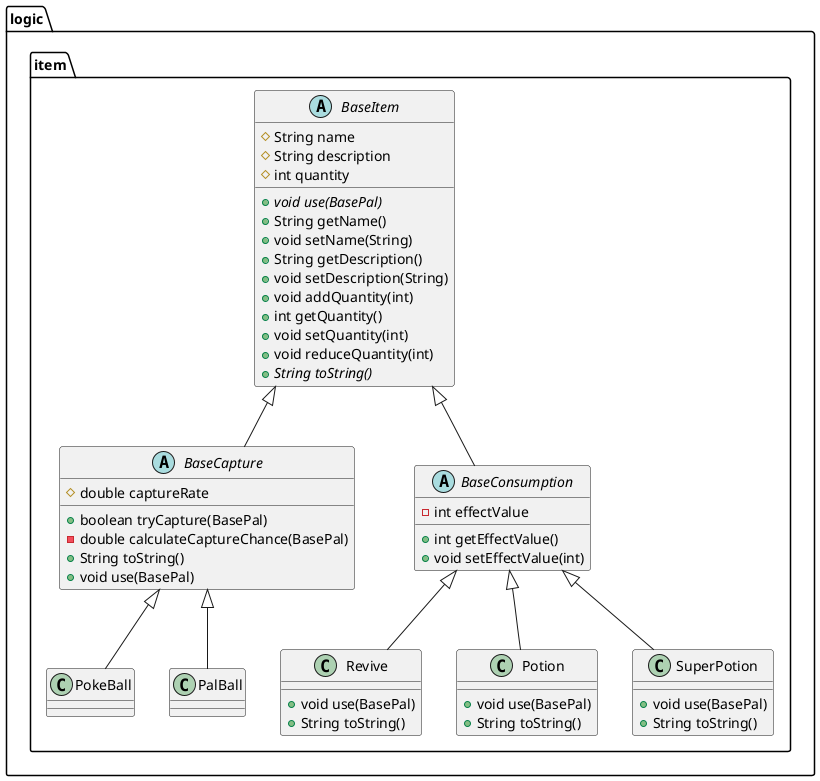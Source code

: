 @startuml
class logic.item.PokeBall {
}
class logic.item.Revive {
+ void use(BasePal)
+ String toString()
}

abstract class logic.item.BaseItem {
# String name
# String description
# int quantity
+ {abstract}void use(BasePal)
+ String getName()
+ void setName(String)
+ String getDescription()
+ void setDescription(String)
+ void addQuantity(int)
+ int getQuantity()
+ void setQuantity(int)
+ void reduceQuantity(int)
+ {abstract}String toString()
}


abstract class logic.item.BaseCapture {
# double captureRate
+ boolean tryCapture(BasePal)
- double calculateCaptureChance(BasePal)
+ String toString()
+ void use(BasePal)
}


class logic.item.Potion {
+ void use(BasePal)
+ String toString()
}

class logic.item.SuperPotion {
+ void use(BasePal)
+ String toString()
}

abstract class logic.item.BaseConsumption {
- int effectValue
+ int getEffectValue()
+ void setEffectValue(int)
}


class logic.item.PalBall {
}


logic.item.BaseCapture <|-- logic.item.PokeBall
logic.item.BaseConsumption <|-- logic.item.Revive
logic.item.BaseItem <|-- logic.item.BaseCapture
logic.item.BaseConsumption <|-- logic.item.Potion
logic.item.BaseConsumption <|-- logic.item.SuperPotion
logic.item.BaseItem <|-- logic.item.BaseConsumption
logic.item.BaseCapture <|-- logic.item.PalBall
@enduml